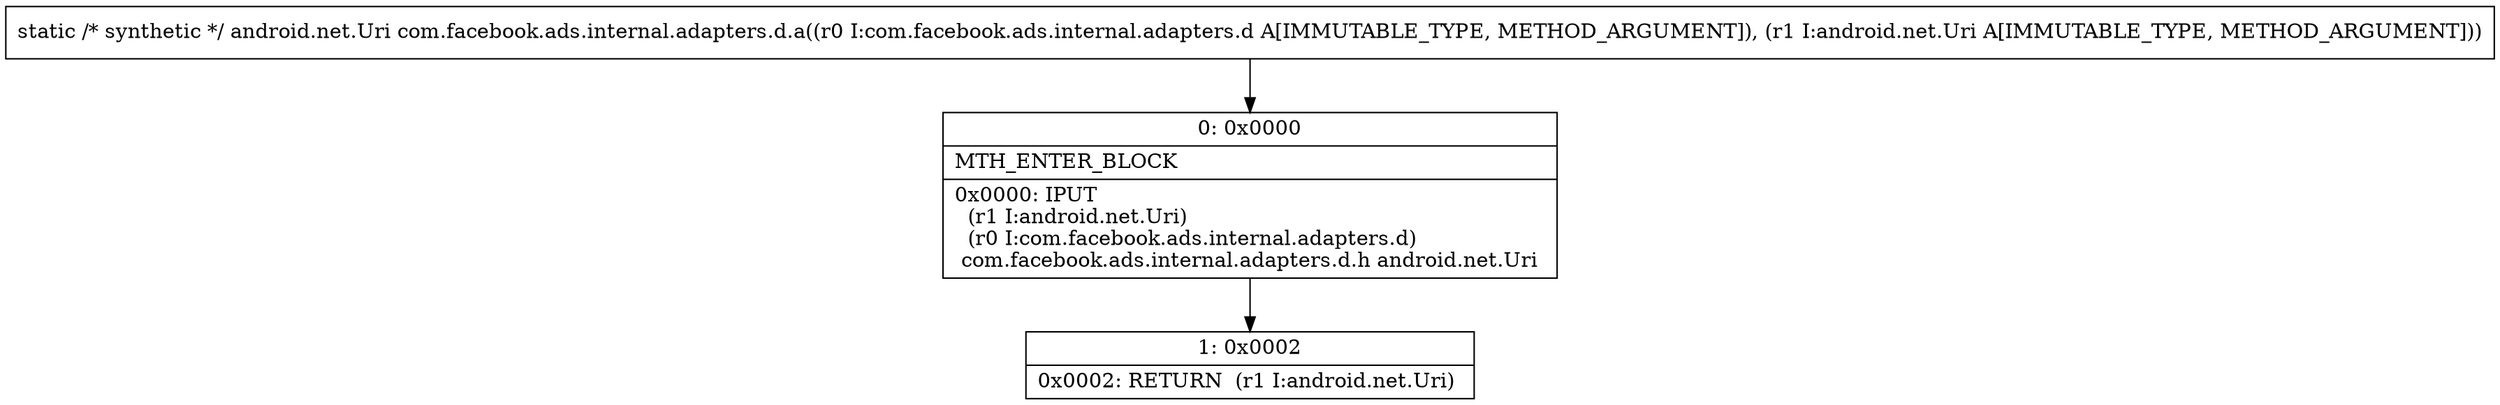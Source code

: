 digraph "CFG forcom.facebook.ads.internal.adapters.d.a(Lcom\/facebook\/ads\/internal\/adapters\/d;Landroid\/net\/Uri;)Landroid\/net\/Uri;" {
Node_0 [shape=record,label="{0\:\ 0x0000|MTH_ENTER_BLOCK\l|0x0000: IPUT  \l  (r1 I:android.net.Uri)\l  (r0 I:com.facebook.ads.internal.adapters.d)\l com.facebook.ads.internal.adapters.d.h android.net.Uri \l}"];
Node_1 [shape=record,label="{1\:\ 0x0002|0x0002: RETURN  (r1 I:android.net.Uri) \l}"];
MethodNode[shape=record,label="{static \/* synthetic *\/ android.net.Uri com.facebook.ads.internal.adapters.d.a((r0 I:com.facebook.ads.internal.adapters.d A[IMMUTABLE_TYPE, METHOD_ARGUMENT]), (r1 I:android.net.Uri A[IMMUTABLE_TYPE, METHOD_ARGUMENT])) }"];
MethodNode -> Node_0;
Node_0 -> Node_1;
}

